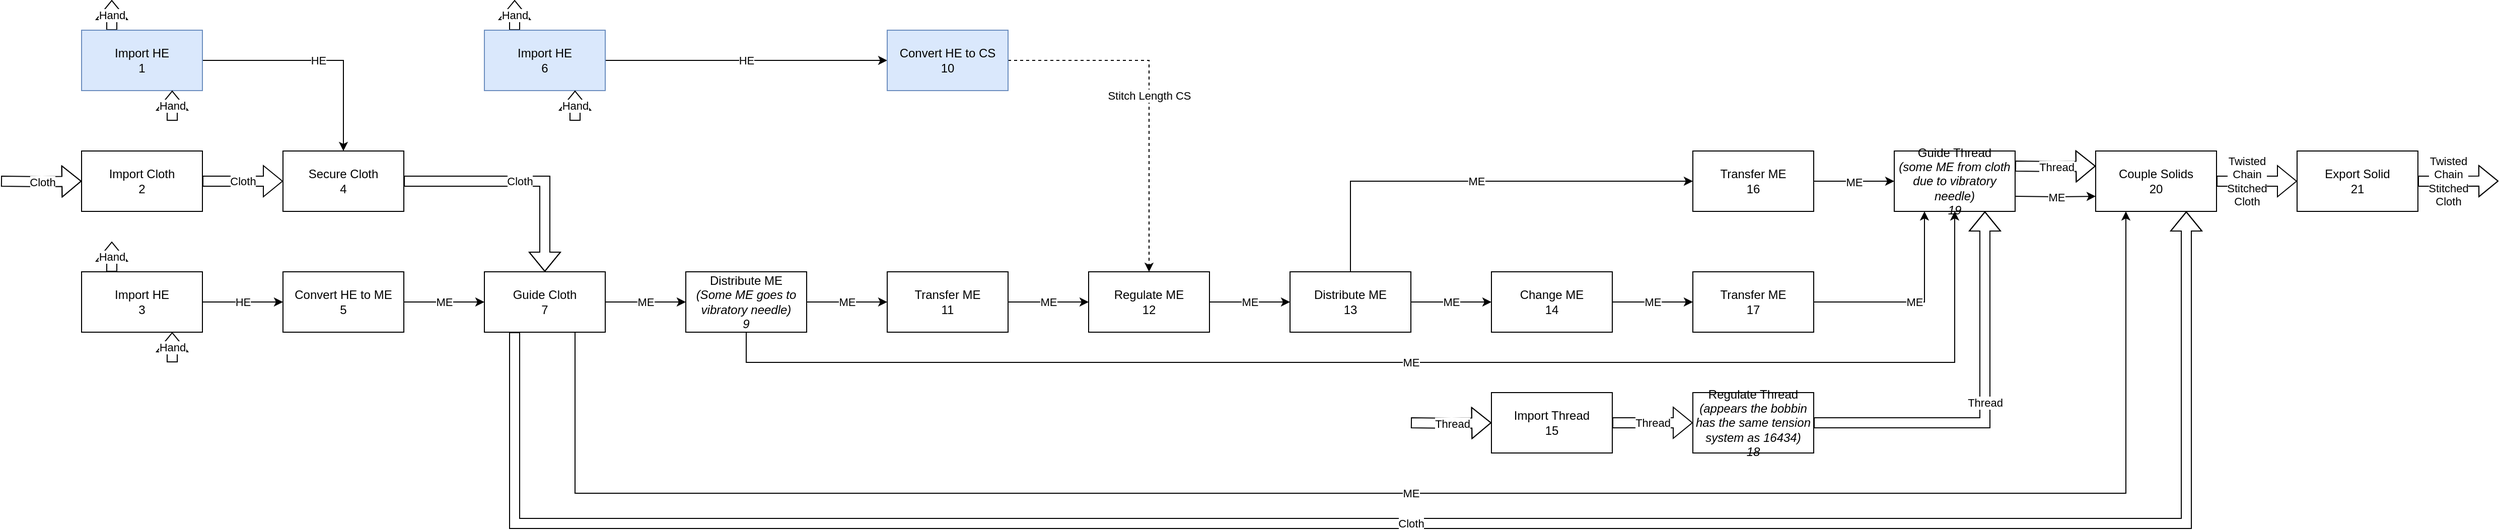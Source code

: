 <mxfile version="20.8.16" type="device"><diagram id="IFRClXniaWHL8NxL5WWc" name="Page-1"><mxGraphModel dx="1844" dy="887" grid="1" gridSize="10" guides="1" tooltips="1" connect="1" arrows="1" fold="1" page="1" pageScale="1" pageWidth="1100" pageHeight="850" math="0" shadow="0"><root><mxCell id="0"/><mxCell id="1" parent="0"/><mxCell id="dW52awRb-U3SIukFRP8P-8" value="HE" style="edgeStyle=orthogonalEdgeStyle;rounded=0;orthogonalLoop=1;jettySize=auto;html=1;exitX=1;exitY=0.5;exitDx=0;exitDy=0;entryX=0;entryY=0.5;entryDx=0;entryDy=0;" parent="1" source="dW52awRb-U3SIukFRP8P-1" target="dW52awRb-U3SIukFRP8P-2" edge="1"><mxGeometry relative="1" as="geometry"/></mxCell><mxCell id="dW52awRb-U3SIukFRP8P-63" value="Hand" style="edgeStyle=orthogonalEdgeStyle;shape=flexArrow;rounded=0;orthogonalLoop=1;jettySize=auto;html=1;exitX=0.25;exitY=0;exitDx=0;exitDy=0;" parent="1" source="dW52awRb-U3SIukFRP8P-1" edge="1"><mxGeometry relative="1" as="geometry"><mxPoint x="-49.966" y="240" as="targetPoint"/></mxGeometry></mxCell><mxCell id="dW52awRb-U3SIukFRP8P-1" value="Import HE&lt;br&gt;3" style="rounded=0;whiteSpace=wrap;html=1;" parent="1" vertex="1"><mxGeometry x="-80" y="270" width="120" height="60" as="geometry"/></mxCell><mxCell id="dW52awRb-U3SIukFRP8P-9" value="ME" style="edgeStyle=orthogonalEdgeStyle;rounded=0;orthogonalLoop=1;jettySize=auto;html=1;exitX=1;exitY=0.5;exitDx=0;exitDy=0;entryX=0;entryY=0.5;entryDx=0;entryDy=0;" parent="1" source="dW52awRb-U3SIukFRP8P-2" target="dW52awRb-U3SIukFRP8P-4" edge="1"><mxGeometry relative="1" as="geometry"/></mxCell><mxCell id="dW52awRb-U3SIukFRP8P-2" value="Convert HE to ME&lt;br&gt;5" style="rounded=0;whiteSpace=wrap;html=1;" parent="1" vertex="1"><mxGeometry x="120" y="270" width="120" height="60" as="geometry"/></mxCell><mxCell id="dW52awRb-U3SIukFRP8P-10" value="ME" style="edgeStyle=orthogonalEdgeStyle;rounded=0;orthogonalLoop=1;jettySize=auto;html=1;exitX=1;exitY=0.5;exitDx=0;exitDy=0;entryX=0;entryY=0.5;entryDx=0;entryDy=0;" parent="1" source="dW52awRb-U3SIukFRP8P-4" target="0uLJdybk5PO2dJ86BLfE-2" edge="1"><mxGeometry relative="1" as="geometry"><mxPoint x="500" y="300" as="targetPoint"/></mxGeometry></mxCell><mxCell id="dW52awRb-U3SIukFRP8P-49" value="Cloth" style="edgeStyle=orthogonalEdgeStyle;shape=flexArrow;rounded=0;orthogonalLoop=1;jettySize=auto;html=1;exitX=0.25;exitY=1;exitDx=0;exitDy=0;entryX=0.75;entryY=1;entryDx=0;entryDy=0;" parent="1" source="dW52awRb-U3SIukFRP8P-4" target="dW52awRb-U3SIukFRP8P-41" edge="1"><mxGeometry relative="1" as="geometry"><Array as="points"><mxPoint x="350" y="520"/><mxPoint x="2010" y="520"/></Array></mxGeometry></mxCell><mxCell id="UXwa_ia_u_V04QO0-oiP-1" value="ME" style="edgeStyle=orthogonalEdgeStyle;rounded=0;orthogonalLoop=1;jettySize=auto;html=1;exitX=0.75;exitY=1;exitDx=0;exitDy=0;entryX=0.25;entryY=1;entryDx=0;entryDy=0;" parent="1" source="dW52awRb-U3SIukFRP8P-4" target="dW52awRb-U3SIukFRP8P-41" edge="1"><mxGeometry relative="1" as="geometry"><Array as="points"><mxPoint x="410" y="490"/><mxPoint x="1950" y="490"/></Array></mxGeometry></mxCell><mxCell id="dW52awRb-U3SIukFRP8P-4" value="Guide Cloth&lt;br&gt;7" style="rounded=0;whiteSpace=wrap;html=1;" parent="1" vertex="1"><mxGeometry x="320" y="270" width="120" height="60" as="geometry"/></mxCell><mxCell id="dW52awRb-U3SIukFRP8P-20" value="ME" style="edgeStyle=orthogonalEdgeStyle;rounded=0;orthogonalLoop=1;jettySize=auto;html=1;exitX=1;exitY=0.5;exitDx=0;exitDy=0;entryX=0;entryY=0.5;entryDx=0;entryDy=0;" parent="1" source="dW52awRb-U3SIukFRP8P-7" target="dW52awRb-U3SIukFRP8P-14" edge="1"><mxGeometry relative="1" as="geometry"/></mxCell><mxCell id="dW52awRb-U3SIukFRP8P-7" value="Transfer ME&lt;br&gt;11" style="rounded=0;whiteSpace=wrap;html=1;" parent="1" vertex="1"><mxGeometry x="720" y="270" width="120" height="60" as="geometry"/></mxCell><mxCell id="dW52awRb-U3SIukFRP8P-21" value="ME" style="edgeStyle=orthogonalEdgeStyle;rounded=0;orthogonalLoop=1;jettySize=auto;html=1;exitX=1;exitY=0.5;exitDx=0;exitDy=0;entryX=0;entryY=0.5;entryDx=0;entryDy=0;" parent="1" source="dW52awRb-U3SIukFRP8P-14" target="dW52awRb-U3SIukFRP8P-33" edge="1"><mxGeometry relative="1" as="geometry"><mxPoint x="1090" y="270" as="targetPoint"/></mxGeometry></mxCell><mxCell id="dW52awRb-U3SIukFRP8P-14" value="Regulate ME&lt;br&gt;12" style="rounded=0;whiteSpace=wrap;html=1;" parent="1" vertex="1"><mxGeometry x="920" y="270" width="120" height="60" as="geometry"/></mxCell><mxCell id="dW52awRb-U3SIukFRP8P-23" value="ME" style="edgeStyle=orthogonalEdgeStyle;rounded=0;orthogonalLoop=1;jettySize=auto;html=1;exitX=1;exitY=0.5;exitDx=0;exitDy=0;entryX=0;entryY=0.5;entryDx=0;entryDy=0;" parent="1" source="dW52awRb-U3SIukFRP8P-15" target="dW52awRb-U3SIukFRP8P-22" edge="1"><mxGeometry relative="1" as="geometry"/></mxCell><mxCell id="dW52awRb-U3SIukFRP8P-15" value="Change ME&lt;br&gt;14" style="rounded=0;whiteSpace=wrap;html=1;" parent="1" vertex="1"><mxGeometry x="1320" y="270" width="120" height="60" as="geometry"/></mxCell><mxCell id="dW52awRb-U3SIukFRP8P-18" value="Cloth" style="edgeStyle=orthogonalEdgeStyle;shape=flexArrow;rounded=0;orthogonalLoop=1;jettySize=auto;html=1;exitX=1;exitY=0.5;exitDx=0;exitDy=0;entryX=0;entryY=0.5;entryDx=0;entryDy=0;" parent="1" source="dW52awRb-U3SIukFRP8P-16" target="dW52awRb-U3SIukFRP8P-17" edge="1"><mxGeometry relative="1" as="geometry"/></mxCell><mxCell id="dW52awRb-U3SIukFRP8P-16" value="Import Cloth&lt;br&gt;2" style="rounded=0;whiteSpace=wrap;html=1;" parent="1" vertex="1"><mxGeometry x="-80" y="150" width="120" height="60" as="geometry"/></mxCell><mxCell id="dW52awRb-U3SIukFRP8P-19" value="Cloth" style="edgeStyle=orthogonalEdgeStyle;shape=flexArrow;rounded=0;orthogonalLoop=1;jettySize=auto;html=1;exitX=1;exitY=0.5;exitDx=0;exitDy=0;entryX=0.5;entryY=0;entryDx=0;entryDy=0;" parent="1" source="dW52awRb-U3SIukFRP8P-17" target="dW52awRb-U3SIukFRP8P-4" edge="1"><mxGeometry relative="1" as="geometry"/></mxCell><mxCell id="dW52awRb-U3SIukFRP8P-17" value="Secure Cloth&lt;br&gt;4" style="rounded=0;whiteSpace=wrap;html=1;" parent="1" vertex="1"><mxGeometry x="120" y="150" width="120" height="60" as="geometry"/></mxCell><mxCell id="dW52awRb-U3SIukFRP8P-25" value="ME" style="edgeStyle=orthogonalEdgeStyle;rounded=0;orthogonalLoop=1;jettySize=auto;html=1;exitX=1;exitY=0.5;exitDx=0;exitDy=0;entryX=0.25;entryY=1;entryDx=0;entryDy=0;" parent="1" source="dW52awRb-U3SIukFRP8P-22" target="dW52awRb-U3SIukFRP8P-24" edge="1"><mxGeometry relative="1" as="geometry"/></mxCell><mxCell id="dW52awRb-U3SIukFRP8P-22" value="Transfer ME&lt;br&gt;17" style="rounded=0;whiteSpace=wrap;html=1;" parent="1" vertex="1"><mxGeometry x="1520" y="270" width="120" height="60" as="geometry"/></mxCell><mxCell id="dW52awRb-U3SIukFRP8P-24" value="Guide Thread&lt;br&gt;&lt;i&gt;(some ME from cloth due to vibratory needle)&lt;br&gt;19&lt;br&gt;&lt;/i&gt;" style="rounded=0;whiteSpace=wrap;html=1;" parent="1" vertex="1"><mxGeometry x="1720" y="150" width="120" height="60" as="geometry"/></mxCell><mxCell id="dW52awRb-U3SIukFRP8P-29" value="Thread" style="edgeStyle=orthogonalEdgeStyle;rounded=0;orthogonalLoop=1;jettySize=auto;html=1;exitX=1;exitY=0.5;exitDx=0;exitDy=0;entryX=0.75;entryY=1;entryDx=0;entryDy=0;shape=flexArrow;" parent="1" source="dW52awRb-U3SIukFRP8P-27" target="dW52awRb-U3SIukFRP8P-24" edge="1"><mxGeometry relative="1" as="geometry"><mxPoint x="1720" y="420" as="targetPoint"/></mxGeometry></mxCell><mxCell id="dW52awRb-U3SIukFRP8P-27" value="Regulate Thread&lt;br&gt;&lt;i&gt;(appears the bobbin has the same tension system as 16434)&lt;br&gt;18&lt;br&gt;&lt;/i&gt;" style="rounded=0;whiteSpace=wrap;html=1;" parent="1" vertex="1"><mxGeometry x="1520" y="390" width="120" height="60" as="geometry"/></mxCell><mxCell id="dW52awRb-U3SIukFRP8P-30" value="Thread" style="edgeStyle=orthogonalEdgeStyle;rounded=0;orthogonalLoop=1;jettySize=auto;html=1;exitX=1;exitY=0.5;exitDx=0;exitDy=0;entryX=0;entryY=0.5;entryDx=0;entryDy=0;shape=flexArrow;" parent="1" source="dW52awRb-U3SIukFRP8P-28" target="dW52awRb-U3SIukFRP8P-27" edge="1"><mxGeometry relative="1" as="geometry"/></mxCell><mxCell id="dW52awRb-U3SIukFRP8P-28" value="Import Thread&lt;br&gt;15" style="rounded=0;whiteSpace=wrap;html=1;" parent="1" vertex="1"><mxGeometry x="1320" y="390" width="120" height="60" as="geometry"/></mxCell><mxCell id="dW52awRb-U3SIukFRP8P-31" value="Thread" style="edgeStyle=orthogonalEdgeStyle;shape=flexArrow;rounded=0;orthogonalLoop=1;jettySize=auto;html=1;entryX=0;entryY=0.5;entryDx=0;entryDy=0;" parent="1" target="dW52awRb-U3SIukFRP8P-28" edge="1"><mxGeometry relative="1" as="geometry"><mxPoint x="1240" y="420" as="sourcePoint"/></mxGeometry></mxCell><mxCell id="dW52awRb-U3SIukFRP8P-32" value="Cloth" style="edgeStyle=orthogonalEdgeStyle;shape=flexArrow;rounded=0;orthogonalLoop=1;jettySize=auto;html=1;entryX=0;entryY=0.5;entryDx=0;entryDy=0;" parent="1" target="dW52awRb-U3SIukFRP8P-16" edge="1"><mxGeometry relative="1" as="geometry"><mxPoint x="-160" y="180" as="sourcePoint"/></mxGeometry></mxCell><mxCell id="dW52awRb-U3SIukFRP8P-34" value="ME" style="edgeStyle=orthogonalEdgeStyle;rounded=0;orthogonalLoop=1;jettySize=auto;html=1;exitX=1;exitY=0.5;exitDx=0;exitDy=0;entryX=0;entryY=0.5;entryDx=0;entryDy=0;" parent="1" source="dW52awRb-U3SIukFRP8P-33" target="dW52awRb-U3SIukFRP8P-15" edge="1"><mxGeometry relative="1" as="geometry"/></mxCell><mxCell id="dW52awRb-U3SIukFRP8P-36" value="ME" style="edgeStyle=orthogonalEdgeStyle;rounded=0;orthogonalLoop=1;jettySize=auto;html=1;exitX=0.5;exitY=0;exitDx=0;exitDy=0;entryX=0;entryY=0.5;entryDx=0;entryDy=0;" parent="1" source="dW52awRb-U3SIukFRP8P-33" target="dW52awRb-U3SIukFRP8P-35" edge="1"><mxGeometry relative="1" as="geometry"/></mxCell><mxCell id="dW52awRb-U3SIukFRP8P-33" value="Distribute ME&lt;br&gt;13" style="rounded=0;whiteSpace=wrap;html=1;" parent="1" vertex="1"><mxGeometry x="1120" y="270" width="120" height="60" as="geometry"/></mxCell><mxCell id="dW52awRb-U3SIukFRP8P-40" value="ME" style="edgeStyle=orthogonalEdgeStyle;rounded=0;orthogonalLoop=1;jettySize=auto;html=1;exitX=1;exitY=0.5;exitDx=0;exitDy=0;entryX=0;entryY=0.5;entryDx=0;entryDy=0;" parent="1" source="dW52awRb-U3SIukFRP8P-35" edge="1"><mxGeometry relative="1" as="geometry"><mxPoint x="1720" y="180.0" as="targetPoint"/></mxGeometry></mxCell><mxCell id="dW52awRb-U3SIukFRP8P-35" value="Transfer ME&lt;br&gt;16" style="rounded=0;whiteSpace=wrap;html=1;" parent="1" vertex="1"><mxGeometry x="1520" y="150" width="120" height="60" as="geometry"/></mxCell><mxCell id="dW52awRb-U3SIukFRP8P-42" value="Thread" style="edgeStyle=orthogonalEdgeStyle;rounded=0;orthogonalLoop=1;jettySize=auto;html=1;exitX=1;exitY=0.25;exitDx=0;exitDy=0;entryX=0;entryY=0.25;entryDx=0;entryDy=0;shape=flexArrow;" parent="1" target="dW52awRb-U3SIukFRP8P-41" edge="1"><mxGeometry relative="1" as="geometry"><mxPoint x="1840" y="165.0" as="sourcePoint"/></mxGeometry></mxCell><mxCell id="dW52awRb-U3SIukFRP8P-53" value="ME" style="edgeStyle=orthogonalEdgeStyle;rounded=0;orthogonalLoop=1;jettySize=auto;html=1;exitX=1;exitY=0.75;exitDx=0;exitDy=0;entryX=0;entryY=0.75;entryDx=0;entryDy=0;" parent="1" target="dW52awRb-U3SIukFRP8P-41" edge="1"><mxGeometry relative="1" as="geometry"><mxPoint x="1840" y="195.0" as="sourcePoint"/></mxGeometry></mxCell><mxCell id="dW52awRb-U3SIukFRP8P-55" value="Twisted&lt;br&gt;Chain&lt;br&gt;Stitched&lt;br&gt;Cloth" style="edgeStyle=orthogonalEdgeStyle;rounded=0;orthogonalLoop=1;jettySize=auto;html=1;exitX=1;exitY=0.5;exitDx=0;exitDy=0;entryX=0;entryY=0.5;entryDx=0;entryDy=0;shape=flexArrow;" parent="1" source="dW52awRb-U3SIukFRP8P-41" target="dW52awRb-U3SIukFRP8P-54" edge="1"><mxGeometry x="-0.25" relative="1" as="geometry"><mxPoint as="offset"/></mxGeometry></mxCell><mxCell id="dW52awRb-U3SIukFRP8P-41" value="Couple Solids&lt;br&gt;20" style="rounded=0;whiteSpace=wrap;html=1;" parent="1" vertex="1"><mxGeometry x="1920" y="150" width="120" height="60" as="geometry"/></mxCell><mxCell id="dW52awRb-U3SIukFRP8P-56" value="Twisted&lt;br&gt;Chain&lt;br&gt;Stitched&lt;br&gt;Cloth" style="edgeStyle=orthogonalEdgeStyle;shape=flexArrow;rounded=0;orthogonalLoop=1;jettySize=auto;html=1;exitX=1;exitY=0.5;exitDx=0;exitDy=0;" parent="1" source="dW52awRb-U3SIukFRP8P-54" edge="1"><mxGeometry x="-0.252" relative="1" as="geometry"><mxPoint x="2320" y="179.842" as="targetPoint"/><mxPoint as="offset"/></mxGeometry></mxCell><mxCell id="dW52awRb-U3SIukFRP8P-54" value="Export Solid&lt;br&gt;21" style="rounded=0;whiteSpace=wrap;html=1;" parent="1" vertex="1"><mxGeometry x="2120" y="150" width="120" height="60" as="geometry"/></mxCell><mxCell id="dW52awRb-U3SIukFRP8P-62" value="Hand" style="edgeStyle=orthogonalEdgeStyle;rounded=0;orthogonalLoop=1;jettySize=auto;html=1;entryX=0.75;entryY=1;entryDx=0;entryDy=0;shape=flexArrow;" parent="1" target="dW52awRb-U3SIukFRP8P-1" edge="1"><mxGeometry relative="1" as="geometry"><mxPoint x="10" y="360" as="sourcePoint"/></mxGeometry></mxCell><mxCell id="dW52awRb-U3SIukFRP8P-64" value="HE" style="edgeStyle=orthogonalEdgeStyle;rounded=0;orthogonalLoop=1;jettySize=auto;html=1;exitX=1;exitY=0.5;exitDx=0;exitDy=0;entryX=0;entryY=0.5;entryDx=0;entryDy=0;" parent="1" source="dW52awRb-U3SIukFRP8P-66" target="dW52awRb-U3SIukFRP8P-69" edge="1"><mxGeometry relative="1" as="geometry"><mxPoint x="520" y="60" as="targetPoint"/></mxGeometry></mxCell><mxCell id="dW52awRb-U3SIukFRP8P-65" value="Hand" style="edgeStyle=orthogonalEdgeStyle;shape=flexArrow;rounded=0;orthogonalLoop=1;jettySize=auto;html=1;exitX=0.25;exitY=0;exitDx=0;exitDy=0;" parent="1" source="dW52awRb-U3SIukFRP8P-66" edge="1"><mxGeometry relative="1" as="geometry"><mxPoint x="350.034" as="targetPoint"/></mxGeometry></mxCell><mxCell id="dW52awRb-U3SIukFRP8P-66" value="Import HE&lt;br&gt;6" style="rounded=0;whiteSpace=wrap;html=1;fillColor=#dae8fc;strokeColor=#6c8ebf;" parent="1" vertex="1"><mxGeometry x="320" y="30" width="120" height="60" as="geometry"/></mxCell><mxCell id="dW52awRb-U3SIukFRP8P-68" value="Hand" style="edgeStyle=orthogonalEdgeStyle;rounded=0;orthogonalLoop=1;jettySize=auto;html=1;entryX=0.75;entryY=1;entryDx=0;entryDy=0;shape=flexArrow;" parent="1" target="dW52awRb-U3SIukFRP8P-66" edge="1"><mxGeometry relative="1" as="geometry"><mxPoint x="410" y="120" as="sourcePoint"/></mxGeometry></mxCell><mxCell id="dW52awRb-U3SIukFRP8P-71" value="Stitch Length CS" style="edgeStyle=orthogonalEdgeStyle;rounded=0;orthogonalLoop=1;jettySize=auto;html=1;exitX=1;exitY=0.5;exitDx=0;exitDy=0;entryX=0.5;entryY=0;entryDx=0;entryDy=0;dashed=1;" parent="1" source="dW52awRb-U3SIukFRP8P-69" target="dW52awRb-U3SIukFRP8P-14" edge="1"><mxGeometry relative="1" as="geometry"/></mxCell><mxCell id="dW52awRb-U3SIukFRP8P-69" value="Convert HE to CS&lt;br&gt;10" style="rounded=0;whiteSpace=wrap;html=1;fillColor=#dae8fc;strokeColor=#6c8ebf;" parent="1" vertex="1"><mxGeometry x="720" y="30" width="120" height="60" as="geometry"/></mxCell><mxCell id="0uLJdybk5PO2dJ86BLfE-3" value="ME" style="edgeStyle=orthogonalEdgeStyle;rounded=0;orthogonalLoop=1;jettySize=auto;html=1;exitX=1;exitY=0.5;exitDx=0;exitDy=0;entryX=0;entryY=0.5;entryDx=0;entryDy=0;" parent="1" source="0uLJdybk5PO2dJ86BLfE-2" target="dW52awRb-U3SIukFRP8P-7" edge="1"><mxGeometry relative="1" as="geometry"/></mxCell><mxCell id="0uLJdybk5PO2dJ86BLfE-4" value="ME" style="edgeStyle=orthogonalEdgeStyle;rounded=0;orthogonalLoop=1;jettySize=auto;html=1;exitX=0.5;exitY=1;exitDx=0;exitDy=0;entryX=0.5;entryY=1;entryDx=0;entryDy=0;" parent="1" source="0uLJdybk5PO2dJ86BLfE-2" target="dW52awRb-U3SIukFRP8P-24" edge="1"><mxGeometry relative="1" as="geometry"><Array as="points"><mxPoint x="580" y="360"/><mxPoint x="1780" y="360"/></Array></mxGeometry></mxCell><mxCell id="0uLJdybk5PO2dJ86BLfE-2" value="Distribute ME&lt;br&gt;&lt;i&gt;(Some ME goes to vibratory needle)&lt;br&gt;9&lt;br&gt;&lt;/i&gt;" style="rounded=0;whiteSpace=wrap;html=1;" parent="1" vertex="1"><mxGeometry x="520" y="270" width="120" height="60" as="geometry"/></mxCell><mxCell id="0uLJdybk5PO2dJ86BLfE-7" value="Hand" style="edgeStyle=orthogonalEdgeStyle;rounded=0;orthogonalLoop=1;jettySize=auto;html=1;exitX=0.25;exitY=0;exitDx=0;exitDy=0;shape=flexArrow;" parent="1" source="0uLJdybk5PO2dJ86BLfE-5" edge="1"><mxGeometry relative="1" as="geometry"><mxPoint x="-50" as="targetPoint"/></mxGeometry></mxCell><mxCell id="0uLJdybk5PO2dJ86BLfE-8" value="HE" style="edgeStyle=orthogonalEdgeStyle;rounded=0;orthogonalLoop=1;jettySize=auto;html=1;exitX=1;exitY=0.5;exitDx=0;exitDy=0;entryX=0.5;entryY=0;entryDx=0;entryDy=0;" parent="1" source="0uLJdybk5PO2dJ86BLfE-5" target="dW52awRb-U3SIukFRP8P-17" edge="1"><mxGeometry relative="1" as="geometry"/></mxCell><mxCell id="0uLJdybk5PO2dJ86BLfE-5" value="Import HE&lt;br&gt;1" style="rounded=0;whiteSpace=wrap;html=1;fillColor=#dae8fc;strokeColor=#6c8ebf;" parent="1" vertex="1"><mxGeometry x="-80" y="30" width="120" height="60" as="geometry"/></mxCell><mxCell id="0uLJdybk5PO2dJ86BLfE-6" value="Hand" style="edgeStyle=orthogonalEdgeStyle;rounded=0;orthogonalLoop=1;jettySize=auto;html=1;entryX=0.75;entryY=1;entryDx=0;entryDy=0;shape=flexArrow;" parent="1" target="0uLJdybk5PO2dJ86BLfE-5" edge="1"><mxGeometry relative="1" as="geometry"><mxPoint x="10" y="120" as="sourcePoint"/></mxGeometry></mxCell></root></mxGraphModel></diagram></mxfile>